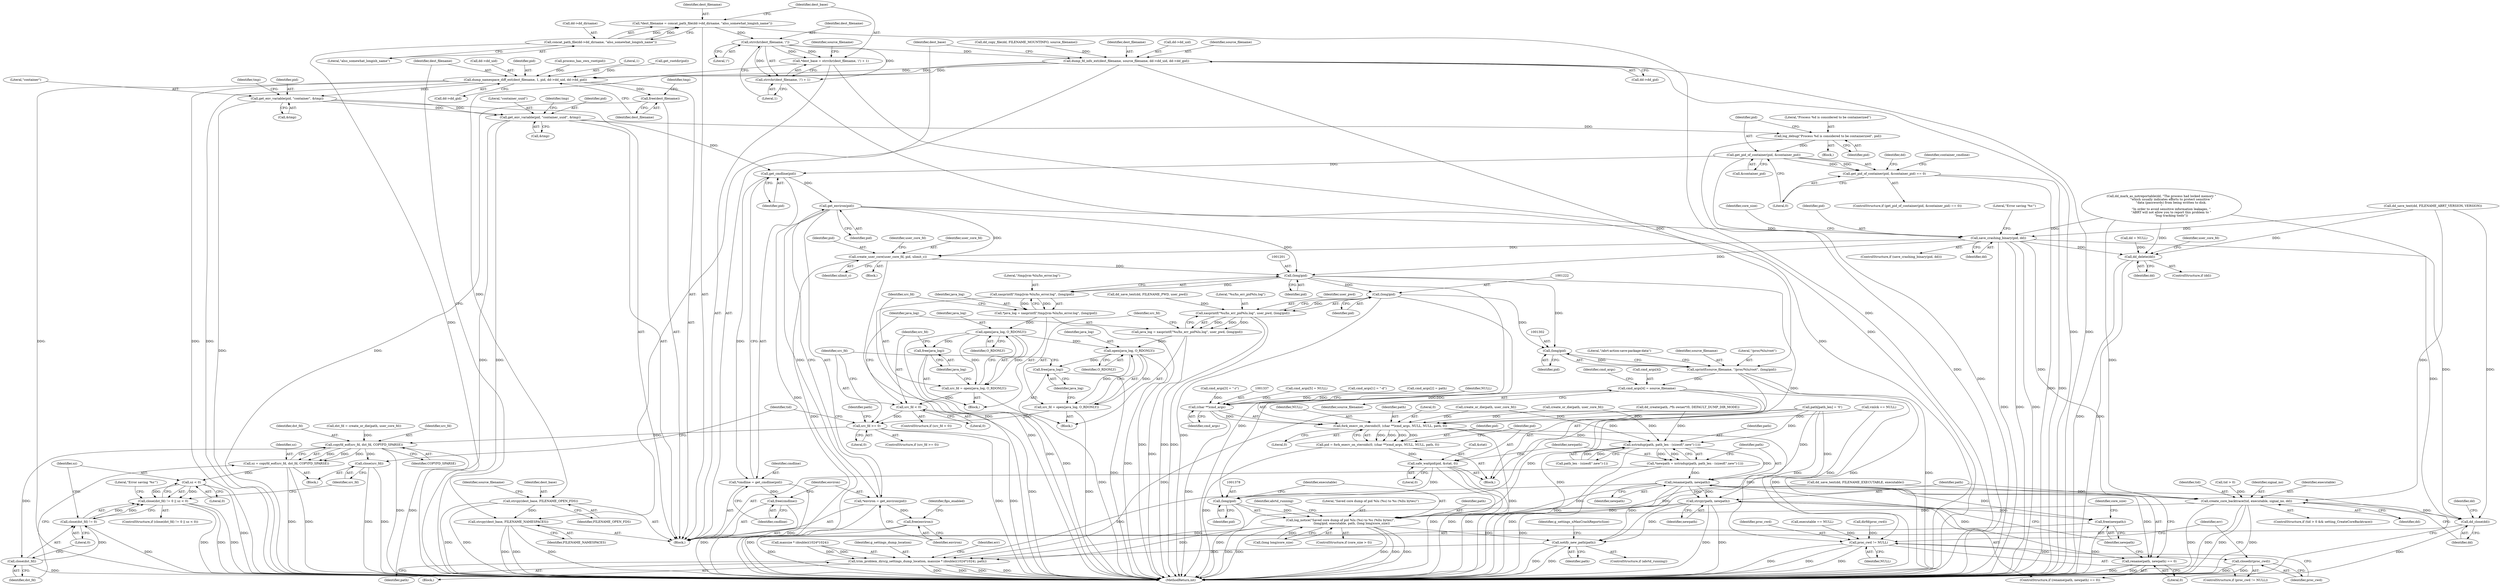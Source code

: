 digraph "0_abrt_3c1b60cfa62d39e5fff5a53a5bc53dae189e740e@pointer" {
"1000826" [label="(Call,*dest_filename = concat_path_file(dd->dd_dirname, \"also_somewhat_longish_name\"))"];
"1000828" [label="(Call,concat_path_file(dd->dd_dirname, \"also_somewhat_longish_name\"))"];
"1000837" [label="(Call,strrchr(dest_filename, '/'))"];
"1000834" [label="(Call,*dest_base = strrchr(dest_filename, '/') + 1)"];
"1000877" [label="(Call,strcpy(dest_base, FILENAME_OPEN_FDS))"];
"1000894" [label="(Call,strcpy(dest_base, FILENAME_NAMESPACES))"];
"1000836" [label="(Call,strrchr(dest_filename, '/') + 1)"];
"1000885" [label="(Call,dump_fd_info_ext(dest_filename, source_filename, dd->dd_uid, dd->dd_gid))"];
"1000897" [label="(Call,dump_namespace_diff_ext(dest_filename, 1, pid, dd->dd_uid, dd->dd_gid))"];
"1000907" [label="(Call,free(dest_filename))"];
"1000913" [label="(Call,get_env_variable(pid, \"container\", &tmp))"];
"1000932" [label="(Call,get_env_variable(pid, \"container_uuid\", &tmp))"];
"1000963" [label="(Call,log_debug(\"Process %d is considered to be containerized\", pid))"];
"1000969" [label="(Call,get_pid_of_container(pid, &container_pid))"];
"1000968" [label="(Call,get_pid_of_container(pid, &container_pid) == 0)"];
"1001056" [label="(Call,get_cmdline(pid))"];
"1001054" [label="(Call,*cmdline = get_cmdline(pid))"];
"1001058" [label="(Call,free(cmdline))"];
"1001063" [label="(Call,get_environ(pid))"];
"1001061" [label="(Call,*environ = get_environ(pid))"];
"1001065" [label="(Call,free(environ))"];
"1001132" [label="(Call,save_crashing_binary(pid, dd))"];
"1001186" [label="(Call,create_user_core(user_core_fd, pid, ulimit_c))"];
"1001200" [label="(Call,(long)pid)"];
"1001198" [label="(Call,xasprintf(\"/tmp/jvm-%lu/hs_error.log\", (long)pid))"];
"1001196" [label="(Call,*java_log = xasprintf(\"/tmp/jvm-%lu/hs_error.log\", (long)pid))"];
"1001206" [label="(Call,open(java_log, O_RDONLY))"];
"1001204" [label="(Call,src_fd = open(java_log, O_RDONLY))"];
"1001212" [label="(Call,src_fd < 0)"];
"1001232" [label="(Call,src_fd >= 0)"];
"1001250" [label="(Call,copyfd_eof(src_fd, dst_fd, COPYFD_SPARSE))"];
"1001248" [label="(Call,sz = copyfd_eof(src_fd, dst_fd, COPYFD_SPARSE))"];
"1001260" [label="(Call,sz < 0)"];
"1001255" [label="(Call,close(dst_fd) != 0 || sz < 0)"];
"1001257" [label="(Call,close(dst_fd))"];
"1001256" [label="(Call,close(dst_fd) != 0)"];
"1001268" [label="(Call,close(src_fd))"];
"1001209" [label="(Call,free(java_log))"];
"1001226" [label="(Call,open(java_log, O_RDONLY))"];
"1001224" [label="(Call,src_fd = open(java_log, O_RDONLY))"];
"1001229" [label="(Call,free(java_log))"];
"1001221" [label="(Call,(long)pid)"];
"1001218" [label="(Call,xasprintf(\"%s/hs_err_pid%lu.log\", user_pwd, (long)pid))"];
"1001216" [label="(Call,java_log = xasprintf(\"%s/hs_err_pid%lu.log\", user_pwd, (long)pid))"];
"1001301" [label="(Call,(long)pid)"];
"1001298" [label="(Call,sprintf(source_filename, \"/proc/%lu/root\", (long)pid))"];
"1001321" [label="(Call,cmd_args[4] = source_filename)"];
"1001336" [label="(Call,(char **)cmd_args)"];
"1001334" [label="(Call,fork_execv_on_steroids(0, (char **)cmd_args, NULL, NULL, path, 0))"];
"1001332" [label="(Call,pid = fork_execv_on_steroids(0, (char **)cmd_args, NULL, NULL, path, 0))"];
"1001344" [label="(Call,safe_waitpid(pid, &stat, 0))"];
"1001377" [label="(Call,(long)pid)"];
"1001375" [label="(Call,log_notice(\"Saved core dump of pid %lu (%s) to %s (%llu bytes)\",\n                       (long)pid, executable, path, (long long)core_size))"];
"1001387" [label="(Call,notify_new_path(path))"];
"1001405" [label="(Call,trim_problem_dirs(g_settings_dump_location, maxsize * (double)(1024*1024), path))"];
"1001352" [label="(Call,xstrndup(path, path_len - (sizeof(\".new\")-1)))"];
"1001350" [label="(Call,*newpath = xstrndup(path, path_len - (sizeof(\".new\")-1)))"];
"1001362" [label="(Call,rename(path, newpath))"];
"1001361" [label="(Call,rename(path, newpath) == 0)"];
"1001366" [label="(Call,strcpy(path, newpath))"];
"1001369" [label="(Call,free(newpath))"];
"1001440" [label="(Call,proc_cwd != NULL)"];
"1001443" [label="(Call,closedir(proc_cwd))"];
"1001276" [label="(Call,create_core_backtrace(tid, executable, signal_no, dd))"];
"1001281" [label="(Call,dd_close(dd))"];
"1001428" [label="(Call,dd_delete(dd))"];
"1000840" [label="(Literal,1)"];
"1001326" [label="(Call,cmd_args[5] = NULL)"];
"1000911" [label="(Identifier,tmp)"];
"1001218" [label="(Call,xasprintf(\"%s/hs_err_pid%lu.log\", user_pwd, (long)pid))"];
"1000901" [label="(Call,dd->dd_uid)"];
"1001277" [label="(Identifier,tid)"];
"1001191" [label="(Identifier,user_core_fd)"];
"1001385" [label="(ControlStructure,if (abrtd_running))"];
"1001253" [label="(Identifier,COPYFD_SPARSE)"];
"1000916" [label="(Call,&tmp)"];
"1001069" [label="(Identifier,fips_enabled)"];
"1001221" [label="(Call,(long)pid)"];
"1001226" [label="(Call,open(java_log, O_RDONLY))"];
"1001228" [label="(Identifier,O_RDONLY)"];
"1000783" [label="(Block,)"];
"1001444" [label="(Identifier,proc_cwd)"];
"1001225" [label="(Identifier,src_fd)"];
"1001224" [label="(Call,src_fd = open(java_log, O_RDONLY))"];
"1000873" [label="(Call,dd_copy_file(dd, FILENAME_MOUNTINFO, source_filename))"];
"1001350" [label="(Call,*newpath = xstrndup(path, path_len - (sizeof(\".new\")-1)))"];
"1001062" [label="(Identifier,environ)"];
"1001209" [label="(Call,free(java_log))"];
"1001065" [label="(Call,free(environ))"];
"1000908" [label="(Identifier,dest_filename)"];
"1001306" [label="(Call,cmd_args[1] = \"-d\")"];
"1000994" [label="(Call,dd_save_text(dd, FILENAME_EXECUTABLE, executable))"];
"1001185" [label="(Block,)"];
"1001360" [label="(ControlStructure,if (rename(path, newpath) == 0))"];
"1001131" [label="(ControlStructure,if (save_crashing_binary(pid, dd)))"];
"1001381" [label="(Identifier,path)"];
"1000900" [label="(Identifier,pid)"];
"1000987" [label="(Identifier,dd)"];
"1001405" [label="(Call,trim_problem_dirs(g_settings_dump_location, maxsize * (double)(1024*1024), path))"];
"1001373" [label="(Identifier,core_size)"];
"1001194" [label="(Block,)"];
"1000777" [label="(Call,dd_create(path, /*fs owner*/0, DEFAULT_DUMP_DIR_MODE))"];
"1001299" [label="(Identifier,source_filename)"];
"1001066" [label="(Identifier,environ)"];
"1000973" [label="(Literal,0)"];
"1001443" [label="(Call,closedir(proc_cwd))"];
"1001297" [label="(Block,)"];
"1000971" [label="(Call,&container_pid)"];
"1000886" [label="(Identifier,dest_filename)"];
"1001064" [label="(Identifier,pid)"];
"1001250" [label="(Call,copyfd_eof(src_fd, dst_fd, COPYFD_SPARSE))"];
"1001446" [label="(Identifier,err)"];
"1001012" [label="(Call,dd_save_text(dd, FILENAME_PWD, user_pwd))"];
"1000828" [label="(Call,concat_path_file(dd->dd_dirname, \"also_somewhat_longish_name\"))"];
"1001362" [label="(Call,rename(path, newpath))"];
"1001379" [label="(Identifier,pid)"];
"1001259" [label="(Literal,0)"];
"1001442" [label="(Identifier,NULL)"];
"1001235" [label="(Block,)"];
"1001387" [label="(Call,notify_new_path(path))"];
"1001087" [label="(Call,dd_save_text(dd, FILENAME_ABRT_VERSION, VERSION))"];
"1000802" [label="(Call,process_has_own_root(pid))"];
"1001342" [label="(Literal,0)"];
"1001328" [label="(Identifier,cmd_args)"];
"1001364" [label="(Identifier,newpath)"];
"1000939" [label="(Identifier,tmp)"];
"1001215" [label="(Block,)"];
"1001202" [label="(Identifier,pid)"];
"1001258" [label="(Identifier,dst_fd)"];
"1000968" [label="(Call,get_pid_of_container(pid, &container_pid) == 0)"];
"1000891" [label="(Call,dd->dd_gid)"];
"1001281" [label="(Call,dd_close(dd))"];
"1001311" [label="(Call,cmd_args[2] = path)"];
"1001232" [label="(Call,src_fd >= 0)"];
"1001340" [label="(Identifier,NULL)"];
"1001354" [label="(Call,path_len - (sizeof(\".new\")-1))"];
"1001270" [label="(ControlStructure,if (tid > 0 && setting_CreateCoreBacktrace))"];
"1001231" [label="(ControlStructure,if (src_fd >= 0))"];
"1000836" [label="(Call,strrchr(dest_filename, '/') + 1)"];
"1001321" [label="(Call,cmd_args[4] = source_filename)"];
"1001284" [label="(Identifier,dd)"];
"1001233" [label="(Identifier,src_fd)"];
"1001286" [label="(Call,path[path_len] = '\0')"];
"1001416" [label="(Identifier,err)"];
"1000933" [label="(Identifier,pid)"];
"1001125" [label="(Call,dd_mark_as_notreportable(dd, \"The process had locked memory \"\n                    \"which usually indicates efforts to protect sensitive \"\n                    \"data (passwords) from being written to disk.\n\"\n                    \"In order to avoid sensitive information leakages, \"\n                    \"ABRT will not allow you to report this problem to \"\n                    \"bug tracking tools\"))"];
"1001187" [label="(Identifier,user_core_fd)"];
"1001242" [label="(Call,dst_fd = create_or_die(path, user_core_fd))"];
"1001249" [label="(Identifier,sz)"];
"1001260" [label="(Call,sz < 0)"];
"1001227" [label="(Identifier,java_log)"];
"1001380" [label="(Identifier,executable)"];
"1001142" [label="(Identifier,core_size)"];
"1001344" [label="(Call,safe_waitpid(pid, &stat, 0))"];
"1001382" [label="(Call,(long long)core_size)"];
"1001133" [label="(Identifier,pid)"];
"1001363" [label="(Identifier,path)"];
"1000838" [label="(Identifier,dest_filename)"];
"1001273" [label="(Identifier,tid)"];
"1000895" [label="(Identifier,dest_base)"];
"1001198" [label="(Call,xasprintf(\"/tmp/jvm-%lu/hs_error.log\", (long)pid))"];
"1001208" [label="(Identifier,O_RDONLY)"];
"1001301" [label="(Call,(long)pid)"];
"1001300" [label="(Literal,\"/proc/%lu/root\")"];
"1001388" [label="(Identifier,path)"];
"1001370" [label="(Identifier,newpath)"];
"1001432" [label="(Identifier,user_core_fd)"];
"1001207" [label="(Identifier,java_log)"];
"1000888" [label="(Call,dd->dd_uid)"];
"1001276" [label="(Call,create_core_backtrace(tid, executable, signal_no, dd))"];
"1001351" [label="(Identifier,newpath)"];
"1001332" [label="(Call,pid = fork_execv_on_steroids(0, (char **)cmd_args, NULL, NULL, path, 0))"];
"1001280" [label="(Identifier,dd)"];
"1001238" [label="(Identifier,path)"];
"1001211" [label="(ControlStructure,if (src_fd < 0))"];
"1000835" [label="(Identifier,dest_base)"];
"1000915" [label="(Literal,\"container\")"];
"1000839" [label="(Literal,'/')"];
"1001132" [label="(Call,save_crashing_binary(pid, dd))"];
"1001269" [label="(Identifier,src_fd)"];
"1001325" [label="(Identifier,source_filename)"];
"1001210" [label="(Identifier,java_log)"];
"1000882" [label="(Identifier,source_filename)"];
"1001219" [label="(Literal,\"%s/hs_err_pid%lu.log\")"];
"1001205" [label="(Identifier,src_fd)"];
"1000934" [label="(Literal,\"container_uuid\")"];
"1001251" [label="(Identifier,src_fd)"];
"1001252" [label="(Identifier,dst_fd)"];
"1001367" [label="(Identifier,path)"];
"1001055" [label="(Identifier,cmdline)"];
"1000920" [label="(Identifier,tmp)"];
"1001217" [label="(Identifier,java_log)"];
"1001322" [label="(Call,cmd_args[4])"];
"1001244" [label="(Call,create_or_die(path, user_core_fd))"];
"1001216" [label="(Call,java_log = xasprintf(\"%s/hs_err_pid%lu.log\", user_pwd, (long)pid))"];
"1001272" [label="(Call,tid > 0)"];
"1001197" [label="(Identifier,java_log)"];
"1001365" [label="(Literal,0)"];
"1001058" [label="(Call,free(cmdline))"];
"1001213" [label="(Identifier,src_fd)"];
"1001426" [label="(ControlStructure,if (dd))"];
"1001352" [label="(Call,xstrndup(path, path_len - (sizeof(\".new\")-1)))"];
"1001279" [label="(Identifier,signal_no)"];
"1001303" [label="(Identifier,pid)"];
"1000829" [label="(Call,dd->dd_dirname)"];
"1001428" [label="(Call,dd_delete(dd))"];
"1001305" [label="(Literal,\"/abrt-action-save-package-data\")"];
"1001341" [label="(Identifier,path)"];
"1001361" [label="(Call,rename(path, newpath) == 0)"];
"1001063" [label="(Call,get_environ(pid))"];
"1001377" [label="(Call,(long)pid)"];
"1001188" [label="(Identifier,pid)"];
"1000914" [label="(Identifier,pid)"];
"1000897" [label="(Call,dump_namespace_diff_ext(dest_filename, 1, pid, dd->dd_uid, dd->dd_gid))"];
"1001257" [label="(Call,close(dst_fd))"];
"1001261" [label="(Identifier,sz)"];
"1001447" [label="(MethodReturn,int)"];
"1000977" [label="(Identifier,container_cmdline)"];
"1001282" [label="(Identifier,dd)"];
"1001234" [label="(Literal,0)"];
"1000899" [label="(Literal,1)"];
"1001254" [label="(ControlStructure,if (close(dst_fd) != 0 || sz < 0))"];
"1001336" [label="(Call,(char **)cmd_args)"];
"1001439" [label="(ControlStructure,if (proc_cwd != NULL))"];
"1000832" [label="(Literal,\"also_somewhat_longish_name\")"];
"1000964" [label="(Literal,\"Process %d is considered to be containerized\")"];
"1001348" [label="(Literal,0)"];
"1000904" [label="(Call,dd->dd_gid)"];
"1001214" [label="(Literal,0)"];
"1001230" [label="(Identifier,java_log)"];
"1001200" [label="(Call,(long)pid)"];
"1001150" [label="(Call,create_or_die(path, user_core_fd))"];
"1001386" [label="(Identifier,abrtd_running)"];
"1001204" [label="(Call,src_fd = open(java_log, O_RDONLY))"];
"1001265" [label="(Literal,\"Error saving '%s'\")"];
"1001057" [label="(Identifier,pid)"];
"1001255" [label="(Call,close(dst_fd) != 0 || sz < 0)"];
"1001268" [label="(Call,close(src_fd))"];
"1000834" [label="(Call,*dest_base = strrchr(dest_filename, '/') + 1)"];
"1000885" [label="(Call,dump_fd_info_ext(dest_filename, source_filename, dd->dd_uid, dd->dd_gid))"];
"1000896" [label="(Identifier,FILENAME_NAMESPACES)"];
"1001391" [label="(Identifier,g_settings_nMaxCrashReportsSize)"];
"1001262" [label="(Literal,0)"];
"1001199" [label="(Literal,\"/tmp/jvm-%lu/hs_error.log\")"];
"1001429" [label="(Identifier,dd)"];
"1001407" [label="(Call,maxsize * (double)(1024*1024))"];
"1001316" [label="(Call,cmd_args[3] = \"-r\")"];
"1000887" [label="(Identifier,source_filename)"];
"1000969" [label="(Call,get_pid_of_container(pid, &container_pid))"];
"1001061" [label="(Call,*environ = get_environ(pid))"];
"1001333" [label="(Identifier,pid)"];
"1000898" [label="(Identifier,dest_filename)"];
"1000963" [label="(Call,log_debug(\"Process %d is considered to be containerized\", pid))"];
"1000967" [label="(ControlStructure,if (get_pid_of_container(pid, &container_pid) == 0))"];
"1001440" [label="(Call,proc_cwd != NULL)"];
"1001196" [label="(Call,*java_log = xasprintf(\"/tmp/jvm-%lu/hs_error.log\", (long)pid))"];
"1000965" [label="(Identifier,pid)"];
"1001375" [label="(Call,log_notice(\"Saved core dump of pid %lu (%s) to %s (%llu bytes)\",\n                       (long)pid, executable, path, (long long)core_size))"];
"1001414" [label="(Identifier,path)"];
"1001353" [label="(Identifier,path)"];
"1001406" [label="(Identifier,g_settings_dump_location)"];
"1001335" [label="(Literal,0)"];
"1001186" [label="(Call,create_user_core(user_core_fd, pid, ulimit_c))"];
"1000913" [label="(Call,get_env_variable(pid, \"container\", &tmp))"];
"1001206" [label="(Call,open(java_log, O_RDONLY))"];
"1001339" [label="(Identifier,NULL)"];
"1001102" [label="(Call,vmlck == NULL)"];
"1001345" [label="(Identifier,pid)"];
"1000932" [label="(Call,get_env_variable(pid, \"container_uuid\", &tmp))"];
"1001248" [label="(Call,sz = copyfd_eof(src_fd, dst_fd, COPYFD_SPARSE))"];
"1001371" [label="(ControlStructure,if (core_size > 0))"];
"1001134" [label="(Identifier,dd)"];
"1001137" [label="(Literal,\"Error saving '%s'\")"];
"1001056" [label="(Call,get_cmdline(pid))"];
"1001376" [label="(Literal,\"Saved core dump of pid %lu (%s) to %s (%llu bytes)\")"];
"1000837" [label="(Call,strrchr(dest_filename, '/'))"];
"1001334" [label="(Call,fork_execv_on_steroids(0, (char **)cmd_args, NULL, NULL, path, 0))"];
"1001366" [label="(Call,strcpy(path, newpath))"];
"1001346" [label="(Call,&stat)"];
"1001298" [label="(Call,sprintf(source_filename, \"/proc/%lu/root\", (long)pid))"];
"1001054" [label="(Call,*cmdline = get_cmdline(pid))"];
"1000579" [label="(Call,executable == NULL)"];
"1001220" [label="(Identifier,user_pwd)"];
"1001278" [label="(Identifier,executable)"];
"1000894" [label="(Call,strcpy(dest_base, FILENAME_NAMESPACES))"];
"1000935" [label="(Call,&tmp)"];
"1000879" [label="(Identifier,FILENAME_OPEN_FDS)"];
"1000962" [label="(Block,)"];
"1000970" [label="(Identifier,pid)"];
"1001059" [label="(Identifier,cmdline)"];
"1001435" [label="(Call,dirfd(proc_cwd))"];
"1000878" [label="(Identifier,dest_base)"];
"1000877" [label="(Call,strcpy(dest_base, FILENAME_OPEN_FDS))"];
"1000804" [label="(Call,get_rootdir(pid))"];
"1001189" [label="(Identifier,ulimit_c)"];
"1001256" [label="(Call,close(dst_fd) != 0)"];
"1001229" [label="(Call,free(java_log))"];
"1001283" [label="(Call,dd = NULL)"];
"1001393" [label="(Block,)"];
"1000827" [label="(Identifier,dest_filename)"];
"1001338" [label="(Identifier,cmd_args)"];
"1001212" [label="(Call,src_fd < 0)"];
"1001369" [label="(Call,free(newpath))"];
"1000843" [label="(Identifier,source_filename)"];
"1001223" [label="(Identifier,pid)"];
"1001441" [label="(Identifier,proc_cwd)"];
"1001368" [label="(Identifier,newpath)"];
"1000826" [label="(Call,*dest_filename = concat_path_file(dd->dd_dirname, \"also_somewhat_longish_name\"))"];
"1000907" [label="(Call,free(dest_filename))"];
"1000826" -> "1000783"  [label="AST: "];
"1000826" -> "1000828"  [label="CFG: "];
"1000827" -> "1000826"  [label="AST: "];
"1000828" -> "1000826"  [label="AST: "];
"1000835" -> "1000826"  [label="CFG: "];
"1000826" -> "1001447"  [label="DDG: "];
"1000828" -> "1000826"  [label="DDG: "];
"1000828" -> "1000826"  [label="DDG: "];
"1000826" -> "1000837"  [label="DDG: "];
"1000828" -> "1000832"  [label="CFG: "];
"1000829" -> "1000828"  [label="AST: "];
"1000832" -> "1000828"  [label="AST: "];
"1000828" -> "1001447"  [label="DDG: "];
"1000837" -> "1000836"  [label="AST: "];
"1000837" -> "1000839"  [label="CFG: "];
"1000838" -> "1000837"  [label="AST: "];
"1000839" -> "1000837"  [label="AST: "];
"1000840" -> "1000837"  [label="CFG: "];
"1000837" -> "1000834"  [label="DDG: "];
"1000837" -> "1000834"  [label="DDG: "];
"1000837" -> "1000836"  [label="DDG: "];
"1000837" -> "1000836"  [label="DDG: "];
"1000837" -> "1000885"  [label="DDG: "];
"1000834" -> "1000783"  [label="AST: "];
"1000834" -> "1000836"  [label="CFG: "];
"1000835" -> "1000834"  [label="AST: "];
"1000836" -> "1000834"  [label="AST: "];
"1000843" -> "1000834"  [label="CFG: "];
"1000834" -> "1001447"  [label="DDG: "];
"1000834" -> "1000877"  [label="DDG: "];
"1000877" -> "1000783"  [label="AST: "];
"1000877" -> "1000879"  [label="CFG: "];
"1000878" -> "1000877"  [label="AST: "];
"1000879" -> "1000877"  [label="AST: "];
"1000882" -> "1000877"  [label="CFG: "];
"1000877" -> "1001447"  [label="DDG: "];
"1000877" -> "1001447"  [label="DDG: "];
"1000877" -> "1000894"  [label="DDG: "];
"1000894" -> "1000783"  [label="AST: "];
"1000894" -> "1000896"  [label="CFG: "];
"1000895" -> "1000894"  [label="AST: "];
"1000896" -> "1000894"  [label="AST: "];
"1000898" -> "1000894"  [label="CFG: "];
"1000894" -> "1001447"  [label="DDG: "];
"1000894" -> "1001447"  [label="DDG: "];
"1000894" -> "1001447"  [label="DDG: "];
"1000836" -> "1000840"  [label="CFG: "];
"1000840" -> "1000836"  [label="AST: "];
"1000836" -> "1001447"  [label="DDG: "];
"1000885" -> "1000783"  [label="AST: "];
"1000885" -> "1000891"  [label="CFG: "];
"1000886" -> "1000885"  [label="AST: "];
"1000887" -> "1000885"  [label="AST: "];
"1000888" -> "1000885"  [label="AST: "];
"1000891" -> "1000885"  [label="AST: "];
"1000895" -> "1000885"  [label="CFG: "];
"1000885" -> "1001447"  [label="DDG: "];
"1000885" -> "1001447"  [label="DDG: "];
"1000873" -> "1000885"  [label="DDG: "];
"1000885" -> "1000897"  [label="DDG: "];
"1000885" -> "1000897"  [label="DDG: "];
"1000885" -> "1000897"  [label="DDG: "];
"1000885" -> "1001298"  [label="DDG: "];
"1000897" -> "1000783"  [label="AST: "];
"1000897" -> "1000904"  [label="CFG: "];
"1000898" -> "1000897"  [label="AST: "];
"1000899" -> "1000897"  [label="AST: "];
"1000900" -> "1000897"  [label="AST: "];
"1000901" -> "1000897"  [label="AST: "];
"1000904" -> "1000897"  [label="AST: "];
"1000908" -> "1000897"  [label="CFG: "];
"1000897" -> "1001447"  [label="DDG: "];
"1000897" -> "1001447"  [label="DDG: "];
"1000897" -> "1001447"  [label="DDG: "];
"1000804" -> "1000897"  [label="DDG: "];
"1000802" -> "1000897"  [label="DDG: "];
"1000897" -> "1000907"  [label="DDG: "];
"1000897" -> "1000913"  [label="DDG: "];
"1000907" -> "1000783"  [label="AST: "];
"1000907" -> "1000908"  [label="CFG: "];
"1000908" -> "1000907"  [label="AST: "];
"1000911" -> "1000907"  [label="CFG: "];
"1000907" -> "1001447"  [label="DDG: "];
"1000913" -> "1000783"  [label="AST: "];
"1000913" -> "1000916"  [label="CFG: "];
"1000914" -> "1000913"  [label="AST: "];
"1000915" -> "1000913"  [label="AST: "];
"1000916" -> "1000913"  [label="AST: "];
"1000920" -> "1000913"  [label="CFG: "];
"1000913" -> "1001447"  [label="DDG: "];
"1000913" -> "1000932"  [label="DDG: "];
"1000913" -> "1000932"  [label="DDG: "];
"1000932" -> "1000783"  [label="AST: "];
"1000932" -> "1000935"  [label="CFG: "];
"1000933" -> "1000932"  [label="AST: "];
"1000934" -> "1000932"  [label="AST: "];
"1000935" -> "1000932"  [label="AST: "];
"1000939" -> "1000932"  [label="CFG: "];
"1000932" -> "1001447"  [label="DDG: "];
"1000932" -> "1001447"  [label="DDG: "];
"1000932" -> "1000963"  [label="DDG: "];
"1000932" -> "1001056"  [label="DDG: "];
"1000963" -> "1000962"  [label="AST: "];
"1000963" -> "1000965"  [label="CFG: "];
"1000964" -> "1000963"  [label="AST: "];
"1000965" -> "1000963"  [label="AST: "];
"1000970" -> "1000963"  [label="CFG: "];
"1000963" -> "1001447"  [label="DDG: "];
"1000963" -> "1000969"  [label="DDG: "];
"1000969" -> "1000968"  [label="AST: "];
"1000969" -> "1000971"  [label="CFG: "];
"1000970" -> "1000969"  [label="AST: "];
"1000971" -> "1000969"  [label="AST: "];
"1000973" -> "1000969"  [label="CFG: "];
"1000969" -> "1001447"  [label="DDG: "];
"1000969" -> "1000968"  [label="DDG: "];
"1000969" -> "1000968"  [label="DDG: "];
"1000969" -> "1001056"  [label="DDG: "];
"1000968" -> "1000967"  [label="AST: "];
"1000968" -> "1000973"  [label="CFG: "];
"1000973" -> "1000968"  [label="AST: "];
"1000977" -> "1000968"  [label="CFG: "];
"1000987" -> "1000968"  [label="CFG: "];
"1000968" -> "1001447"  [label="DDG: "];
"1000968" -> "1001447"  [label="DDG: "];
"1001056" -> "1001054"  [label="AST: "];
"1001056" -> "1001057"  [label="CFG: "];
"1001057" -> "1001056"  [label="AST: "];
"1001054" -> "1001056"  [label="CFG: "];
"1001056" -> "1001054"  [label="DDG: "];
"1001056" -> "1001063"  [label="DDG: "];
"1001054" -> "1000783"  [label="AST: "];
"1001055" -> "1001054"  [label="AST: "];
"1001059" -> "1001054"  [label="CFG: "];
"1001054" -> "1001447"  [label="DDG: "];
"1001054" -> "1001058"  [label="DDG: "];
"1001058" -> "1000783"  [label="AST: "];
"1001058" -> "1001059"  [label="CFG: "];
"1001059" -> "1001058"  [label="AST: "];
"1001062" -> "1001058"  [label="CFG: "];
"1001058" -> "1001447"  [label="DDG: "];
"1001063" -> "1001061"  [label="AST: "];
"1001063" -> "1001064"  [label="CFG: "];
"1001064" -> "1001063"  [label="AST: "];
"1001061" -> "1001063"  [label="CFG: "];
"1001063" -> "1001447"  [label="DDG: "];
"1001063" -> "1001061"  [label="DDG: "];
"1001063" -> "1001132"  [label="DDG: "];
"1001063" -> "1001186"  [label="DDG: "];
"1001063" -> "1001200"  [label="DDG: "];
"1001061" -> "1000783"  [label="AST: "];
"1001062" -> "1001061"  [label="AST: "];
"1001066" -> "1001061"  [label="CFG: "];
"1001061" -> "1001447"  [label="DDG: "];
"1001061" -> "1001065"  [label="DDG: "];
"1001065" -> "1000783"  [label="AST: "];
"1001065" -> "1001066"  [label="CFG: "];
"1001066" -> "1001065"  [label="AST: "];
"1001069" -> "1001065"  [label="CFG: "];
"1001065" -> "1001447"  [label="DDG: "];
"1001132" -> "1001131"  [label="AST: "];
"1001132" -> "1001134"  [label="CFG: "];
"1001133" -> "1001132"  [label="AST: "];
"1001134" -> "1001132"  [label="AST: "];
"1001137" -> "1001132"  [label="CFG: "];
"1001142" -> "1001132"  [label="CFG: "];
"1001132" -> "1001447"  [label="DDG: "];
"1001132" -> "1001447"  [label="DDG: "];
"1001132" -> "1001447"  [label="DDG: "];
"1001087" -> "1001132"  [label="DDG: "];
"1001125" -> "1001132"  [label="DDG: "];
"1001132" -> "1001186"  [label="DDG: "];
"1001132" -> "1001200"  [label="DDG: "];
"1001132" -> "1001276"  [label="DDG: "];
"1001132" -> "1001281"  [label="DDG: "];
"1001132" -> "1001428"  [label="DDG: "];
"1001186" -> "1001185"  [label="AST: "];
"1001186" -> "1001189"  [label="CFG: "];
"1001187" -> "1001186"  [label="AST: "];
"1001188" -> "1001186"  [label="AST: "];
"1001189" -> "1001186"  [label="AST: "];
"1001191" -> "1001186"  [label="CFG: "];
"1001186" -> "1001447"  [label="DDG: "];
"1001186" -> "1001447"  [label="DDG: "];
"1001186" -> "1001200"  [label="DDG: "];
"1001200" -> "1001198"  [label="AST: "];
"1001200" -> "1001202"  [label="CFG: "];
"1001201" -> "1001200"  [label="AST: "];
"1001202" -> "1001200"  [label="AST: "];
"1001198" -> "1001200"  [label="CFG: "];
"1001200" -> "1001447"  [label="DDG: "];
"1001200" -> "1001198"  [label="DDG: "];
"1001200" -> "1001221"  [label="DDG: "];
"1001200" -> "1001301"  [label="DDG: "];
"1001200" -> "1001377"  [label="DDG: "];
"1001198" -> "1001196"  [label="AST: "];
"1001199" -> "1001198"  [label="AST: "];
"1001196" -> "1001198"  [label="CFG: "];
"1001198" -> "1001447"  [label="DDG: "];
"1001198" -> "1001196"  [label="DDG: "];
"1001198" -> "1001196"  [label="DDG: "];
"1001196" -> "1001194"  [label="AST: "];
"1001197" -> "1001196"  [label="AST: "];
"1001205" -> "1001196"  [label="CFG: "];
"1001196" -> "1001447"  [label="DDG: "];
"1001196" -> "1001206"  [label="DDG: "];
"1001206" -> "1001204"  [label="AST: "];
"1001206" -> "1001208"  [label="CFG: "];
"1001207" -> "1001206"  [label="AST: "];
"1001208" -> "1001206"  [label="AST: "];
"1001204" -> "1001206"  [label="CFG: "];
"1001206" -> "1001447"  [label="DDG: "];
"1001206" -> "1001204"  [label="DDG: "];
"1001206" -> "1001204"  [label="DDG: "];
"1001206" -> "1001209"  [label="DDG: "];
"1001206" -> "1001226"  [label="DDG: "];
"1001204" -> "1001194"  [label="AST: "];
"1001205" -> "1001204"  [label="AST: "];
"1001210" -> "1001204"  [label="CFG: "];
"1001204" -> "1001447"  [label="DDG: "];
"1001204" -> "1001212"  [label="DDG: "];
"1001212" -> "1001211"  [label="AST: "];
"1001212" -> "1001214"  [label="CFG: "];
"1001213" -> "1001212"  [label="AST: "];
"1001214" -> "1001212"  [label="AST: "];
"1001217" -> "1001212"  [label="CFG: "];
"1001233" -> "1001212"  [label="CFG: "];
"1001212" -> "1001447"  [label="DDG: "];
"1001212" -> "1001232"  [label="DDG: "];
"1001232" -> "1001231"  [label="AST: "];
"1001232" -> "1001234"  [label="CFG: "];
"1001233" -> "1001232"  [label="AST: "];
"1001234" -> "1001232"  [label="AST: "];
"1001238" -> "1001232"  [label="CFG: "];
"1001273" -> "1001232"  [label="CFG: "];
"1001232" -> "1001447"  [label="DDG: "];
"1001232" -> "1001447"  [label="DDG: "];
"1001224" -> "1001232"  [label="DDG: "];
"1001232" -> "1001250"  [label="DDG: "];
"1001250" -> "1001248"  [label="AST: "];
"1001250" -> "1001253"  [label="CFG: "];
"1001251" -> "1001250"  [label="AST: "];
"1001252" -> "1001250"  [label="AST: "];
"1001253" -> "1001250"  [label="AST: "];
"1001248" -> "1001250"  [label="CFG: "];
"1001250" -> "1001447"  [label="DDG: "];
"1001250" -> "1001447"  [label="DDG: "];
"1001250" -> "1001248"  [label="DDG: "];
"1001250" -> "1001248"  [label="DDG: "];
"1001250" -> "1001248"  [label="DDG: "];
"1001242" -> "1001250"  [label="DDG: "];
"1001250" -> "1001257"  [label="DDG: "];
"1001250" -> "1001268"  [label="DDG: "];
"1001248" -> "1001235"  [label="AST: "];
"1001249" -> "1001248"  [label="AST: "];
"1001258" -> "1001248"  [label="CFG: "];
"1001248" -> "1001447"  [label="DDG: "];
"1001248" -> "1001447"  [label="DDG: "];
"1001248" -> "1001260"  [label="DDG: "];
"1001260" -> "1001255"  [label="AST: "];
"1001260" -> "1001262"  [label="CFG: "];
"1001261" -> "1001260"  [label="AST: "];
"1001262" -> "1001260"  [label="AST: "];
"1001255" -> "1001260"  [label="CFG: "];
"1001260" -> "1001447"  [label="DDG: "];
"1001260" -> "1001255"  [label="DDG: "];
"1001260" -> "1001255"  [label="DDG: "];
"1001255" -> "1001254"  [label="AST: "];
"1001255" -> "1001256"  [label="CFG: "];
"1001256" -> "1001255"  [label="AST: "];
"1001265" -> "1001255"  [label="CFG: "];
"1001269" -> "1001255"  [label="CFG: "];
"1001255" -> "1001447"  [label="DDG: "];
"1001255" -> "1001447"  [label="DDG: "];
"1001255" -> "1001447"  [label="DDG: "];
"1001256" -> "1001255"  [label="DDG: "];
"1001256" -> "1001255"  [label="DDG: "];
"1001257" -> "1001256"  [label="AST: "];
"1001257" -> "1001258"  [label="CFG: "];
"1001258" -> "1001257"  [label="AST: "];
"1001259" -> "1001257"  [label="CFG: "];
"1001257" -> "1001447"  [label="DDG: "];
"1001257" -> "1001256"  [label="DDG: "];
"1001256" -> "1001259"  [label="CFG: "];
"1001259" -> "1001256"  [label="AST: "];
"1001261" -> "1001256"  [label="CFG: "];
"1001256" -> "1001447"  [label="DDG: "];
"1001268" -> "1001235"  [label="AST: "];
"1001268" -> "1001269"  [label="CFG: "];
"1001269" -> "1001268"  [label="AST: "];
"1001273" -> "1001268"  [label="CFG: "];
"1001268" -> "1001447"  [label="DDG: "];
"1001268" -> "1001447"  [label="DDG: "];
"1001209" -> "1001194"  [label="AST: "];
"1001209" -> "1001210"  [label="CFG: "];
"1001210" -> "1001209"  [label="AST: "];
"1001213" -> "1001209"  [label="CFG: "];
"1001209" -> "1001447"  [label="DDG: "];
"1001226" -> "1001224"  [label="AST: "];
"1001226" -> "1001228"  [label="CFG: "];
"1001227" -> "1001226"  [label="AST: "];
"1001228" -> "1001226"  [label="AST: "];
"1001224" -> "1001226"  [label="CFG: "];
"1001226" -> "1001447"  [label="DDG: "];
"1001226" -> "1001224"  [label="DDG: "];
"1001226" -> "1001224"  [label="DDG: "];
"1001216" -> "1001226"  [label="DDG: "];
"1001226" -> "1001229"  [label="DDG: "];
"1001224" -> "1001215"  [label="AST: "];
"1001225" -> "1001224"  [label="AST: "];
"1001230" -> "1001224"  [label="CFG: "];
"1001224" -> "1001447"  [label="DDG: "];
"1001229" -> "1001215"  [label="AST: "];
"1001229" -> "1001230"  [label="CFG: "];
"1001230" -> "1001229"  [label="AST: "];
"1001233" -> "1001229"  [label="CFG: "];
"1001229" -> "1001447"  [label="DDG: "];
"1001221" -> "1001218"  [label="AST: "];
"1001221" -> "1001223"  [label="CFG: "];
"1001222" -> "1001221"  [label="AST: "];
"1001223" -> "1001221"  [label="AST: "];
"1001218" -> "1001221"  [label="CFG: "];
"1001221" -> "1001447"  [label="DDG: "];
"1001221" -> "1001218"  [label="DDG: "];
"1001221" -> "1001301"  [label="DDG: "];
"1001221" -> "1001377"  [label="DDG: "];
"1001218" -> "1001216"  [label="AST: "];
"1001219" -> "1001218"  [label="AST: "];
"1001220" -> "1001218"  [label="AST: "];
"1001216" -> "1001218"  [label="CFG: "];
"1001218" -> "1001447"  [label="DDG: "];
"1001218" -> "1001447"  [label="DDG: "];
"1001218" -> "1001216"  [label="DDG: "];
"1001218" -> "1001216"  [label="DDG: "];
"1001218" -> "1001216"  [label="DDG: "];
"1001012" -> "1001218"  [label="DDG: "];
"1001216" -> "1001215"  [label="AST: "];
"1001217" -> "1001216"  [label="AST: "];
"1001225" -> "1001216"  [label="CFG: "];
"1001216" -> "1001447"  [label="DDG: "];
"1001301" -> "1001298"  [label="AST: "];
"1001301" -> "1001303"  [label="CFG: "];
"1001302" -> "1001301"  [label="AST: "];
"1001303" -> "1001301"  [label="AST: "];
"1001298" -> "1001301"  [label="CFG: "];
"1001301" -> "1001298"  [label="DDG: "];
"1001298" -> "1001297"  [label="AST: "];
"1001299" -> "1001298"  [label="AST: "];
"1001300" -> "1001298"  [label="AST: "];
"1001305" -> "1001298"  [label="CFG: "];
"1001298" -> "1001447"  [label="DDG: "];
"1001298" -> "1001447"  [label="DDG: "];
"1001298" -> "1001321"  [label="DDG: "];
"1001321" -> "1001297"  [label="AST: "];
"1001321" -> "1001325"  [label="CFG: "];
"1001322" -> "1001321"  [label="AST: "];
"1001325" -> "1001321"  [label="AST: "];
"1001328" -> "1001321"  [label="CFG: "];
"1001321" -> "1001447"  [label="DDG: "];
"1001321" -> "1001447"  [label="DDG: "];
"1001321" -> "1001336"  [label="DDG: "];
"1001336" -> "1001334"  [label="AST: "];
"1001336" -> "1001338"  [label="CFG: "];
"1001337" -> "1001336"  [label="AST: "];
"1001338" -> "1001336"  [label="AST: "];
"1001339" -> "1001336"  [label="CFG: "];
"1001336" -> "1001447"  [label="DDG: "];
"1001336" -> "1001334"  [label="DDG: "];
"1001311" -> "1001336"  [label="DDG: "];
"1001306" -> "1001336"  [label="DDG: "];
"1001316" -> "1001336"  [label="DDG: "];
"1001326" -> "1001336"  [label="DDG: "];
"1001334" -> "1001332"  [label="AST: "];
"1001334" -> "1001342"  [label="CFG: "];
"1001335" -> "1001334"  [label="AST: "];
"1001339" -> "1001334"  [label="AST: "];
"1001340" -> "1001334"  [label="AST: "];
"1001341" -> "1001334"  [label="AST: "];
"1001342" -> "1001334"  [label="AST: "];
"1001332" -> "1001334"  [label="CFG: "];
"1001334" -> "1001447"  [label="DDG: "];
"1001334" -> "1001332"  [label="DDG: "];
"1001334" -> "1001332"  [label="DDG: "];
"1001334" -> "1001332"  [label="DDG: "];
"1001334" -> "1001332"  [label="DDG: "];
"1001102" -> "1001334"  [label="DDG: "];
"1001286" -> "1001334"  [label="DDG: "];
"1001150" -> "1001334"  [label="DDG: "];
"1000777" -> "1001334"  [label="DDG: "];
"1001244" -> "1001334"  [label="DDG: "];
"1001334" -> "1001352"  [label="DDG: "];
"1001334" -> "1001440"  [label="DDG: "];
"1001332" -> "1001297"  [label="AST: "];
"1001333" -> "1001332"  [label="AST: "];
"1001345" -> "1001332"  [label="CFG: "];
"1001332" -> "1001447"  [label="DDG: "];
"1001332" -> "1001344"  [label="DDG: "];
"1001344" -> "1001297"  [label="AST: "];
"1001344" -> "1001348"  [label="CFG: "];
"1001345" -> "1001344"  [label="AST: "];
"1001346" -> "1001344"  [label="AST: "];
"1001348" -> "1001344"  [label="AST: "];
"1001351" -> "1001344"  [label="CFG: "];
"1001344" -> "1001447"  [label="DDG: "];
"1001344" -> "1001447"  [label="DDG: "];
"1001344" -> "1001447"  [label="DDG: "];
"1001344" -> "1001377"  [label="DDG: "];
"1001377" -> "1001375"  [label="AST: "];
"1001377" -> "1001379"  [label="CFG: "];
"1001378" -> "1001377"  [label="AST: "];
"1001379" -> "1001377"  [label="AST: "];
"1001380" -> "1001377"  [label="CFG: "];
"1001377" -> "1001447"  [label="DDG: "];
"1001377" -> "1001375"  [label="DDG: "];
"1001375" -> "1001371"  [label="AST: "];
"1001375" -> "1001382"  [label="CFG: "];
"1001376" -> "1001375"  [label="AST: "];
"1001380" -> "1001375"  [label="AST: "];
"1001381" -> "1001375"  [label="AST: "];
"1001382" -> "1001375"  [label="AST: "];
"1001386" -> "1001375"  [label="CFG: "];
"1001375" -> "1001447"  [label="DDG: "];
"1001375" -> "1001447"  [label="DDG: "];
"1001375" -> "1001447"  [label="DDG: "];
"1001375" -> "1001447"  [label="DDG: "];
"1001375" -> "1001447"  [label="DDG: "];
"1001276" -> "1001375"  [label="DDG: "];
"1000994" -> "1001375"  [label="DDG: "];
"1001362" -> "1001375"  [label="DDG: "];
"1001366" -> "1001375"  [label="DDG: "];
"1001286" -> "1001375"  [label="DDG: "];
"1001382" -> "1001375"  [label="DDG: "];
"1001375" -> "1001387"  [label="DDG: "];
"1001375" -> "1001405"  [label="DDG: "];
"1001387" -> "1001385"  [label="AST: "];
"1001387" -> "1001388"  [label="CFG: "];
"1001388" -> "1001387"  [label="AST: "];
"1001391" -> "1001387"  [label="CFG: "];
"1001387" -> "1001447"  [label="DDG: "];
"1001387" -> "1001447"  [label="DDG: "];
"1001362" -> "1001387"  [label="DDG: "];
"1001366" -> "1001387"  [label="DDG: "];
"1001286" -> "1001387"  [label="DDG: "];
"1001387" -> "1001405"  [label="DDG: "];
"1001405" -> "1001393"  [label="AST: "];
"1001405" -> "1001414"  [label="CFG: "];
"1001406" -> "1001405"  [label="AST: "];
"1001407" -> "1001405"  [label="AST: "];
"1001414" -> "1001405"  [label="AST: "];
"1001416" -> "1001405"  [label="CFG: "];
"1001405" -> "1001447"  [label="DDG: "];
"1001405" -> "1001447"  [label="DDG: "];
"1001405" -> "1001447"  [label="DDG: "];
"1001405" -> "1001447"  [label="DDG: "];
"1001407" -> "1001405"  [label="DDG: "];
"1001407" -> "1001405"  [label="DDG: "];
"1001362" -> "1001405"  [label="DDG: "];
"1001366" -> "1001405"  [label="DDG: "];
"1001286" -> "1001405"  [label="DDG: "];
"1001352" -> "1001350"  [label="AST: "];
"1001352" -> "1001354"  [label="CFG: "];
"1001353" -> "1001352"  [label="AST: "];
"1001354" -> "1001352"  [label="AST: "];
"1001350" -> "1001352"  [label="CFG: "];
"1001352" -> "1001447"  [label="DDG: "];
"1001352" -> "1001350"  [label="DDG: "];
"1001352" -> "1001350"  [label="DDG: "];
"1001150" -> "1001352"  [label="DDG: "];
"1000777" -> "1001352"  [label="DDG: "];
"1001286" -> "1001352"  [label="DDG: "];
"1001244" -> "1001352"  [label="DDG: "];
"1001354" -> "1001352"  [label="DDG: "];
"1001354" -> "1001352"  [label="DDG: "];
"1001352" -> "1001362"  [label="DDG: "];
"1001350" -> "1000783"  [label="AST: "];
"1001351" -> "1001350"  [label="AST: "];
"1001363" -> "1001350"  [label="CFG: "];
"1001350" -> "1001447"  [label="DDG: "];
"1001350" -> "1001362"  [label="DDG: "];
"1001362" -> "1001361"  [label="AST: "];
"1001362" -> "1001364"  [label="CFG: "];
"1001363" -> "1001362"  [label="AST: "];
"1001364" -> "1001362"  [label="AST: "];
"1001365" -> "1001362"  [label="CFG: "];
"1001362" -> "1001447"  [label="DDG: "];
"1001362" -> "1001361"  [label="DDG: "];
"1001362" -> "1001361"  [label="DDG: "];
"1001286" -> "1001362"  [label="DDG: "];
"1001362" -> "1001366"  [label="DDG: "];
"1001362" -> "1001366"  [label="DDG: "];
"1001362" -> "1001369"  [label="DDG: "];
"1001361" -> "1001360"  [label="AST: "];
"1001361" -> "1001365"  [label="CFG: "];
"1001365" -> "1001361"  [label="AST: "];
"1001367" -> "1001361"  [label="CFG: "];
"1001370" -> "1001361"  [label="CFG: "];
"1001361" -> "1001447"  [label="DDG: "];
"1001361" -> "1001447"  [label="DDG: "];
"1001366" -> "1001360"  [label="AST: "];
"1001366" -> "1001368"  [label="CFG: "];
"1001367" -> "1001366"  [label="AST: "];
"1001368" -> "1001366"  [label="AST: "];
"1001370" -> "1001366"  [label="CFG: "];
"1001366" -> "1001447"  [label="DDG: "];
"1001366" -> "1001447"  [label="DDG: "];
"1001286" -> "1001366"  [label="DDG: "];
"1001366" -> "1001369"  [label="DDG: "];
"1001369" -> "1000783"  [label="AST: "];
"1001369" -> "1001370"  [label="CFG: "];
"1001370" -> "1001369"  [label="AST: "];
"1001373" -> "1001369"  [label="CFG: "];
"1001369" -> "1001447"  [label="DDG: "];
"1001440" -> "1001439"  [label="AST: "];
"1001440" -> "1001442"  [label="CFG: "];
"1001441" -> "1001440"  [label="AST: "];
"1001442" -> "1001440"  [label="AST: "];
"1001444" -> "1001440"  [label="CFG: "];
"1001446" -> "1001440"  [label="CFG: "];
"1001440" -> "1001447"  [label="DDG: "];
"1001440" -> "1001447"  [label="DDG: "];
"1001440" -> "1001447"  [label="DDG: "];
"1001435" -> "1001440"  [label="DDG: "];
"1001102" -> "1001440"  [label="DDG: "];
"1000579" -> "1001440"  [label="DDG: "];
"1001440" -> "1001443"  [label="DDG: "];
"1001443" -> "1001439"  [label="AST: "];
"1001443" -> "1001444"  [label="CFG: "];
"1001444" -> "1001443"  [label="AST: "];
"1001446" -> "1001443"  [label="CFG: "];
"1001443" -> "1001447"  [label="DDG: "];
"1001443" -> "1001447"  [label="DDG: "];
"1001276" -> "1001270"  [label="AST: "];
"1001276" -> "1001280"  [label="CFG: "];
"1001277" -> "1001276"  [label="AST: "];
"1001278" -> "1001276"  [label="AST: "];
"1001279" -> "1001276"  [label="AST: "];
"1001280" -> "1001276"  [label="AST: "];
"1001282" -> "1001276"  [label="CFG: "];
"1001276" -> "1001447"  [label="DDG: "];
"1001276" -> "1001447"  [label="DDG: "];
"1001276" -> "1001447"  [label="DDG: "];
"1001276" -> "1001447"  [label="DDG: "];
"1001272" -> "1001276"  [label="DDG: "];
"1000994" -> "1001276"  [label="DDG: "];
"1001087" -> "1001276"  [label="DDG: "];
"1001125" -> "1001276"  [label="DDG: "];
"1001276" -> "1001281"  [label="DDG: "];
"1001281" -> "1000783"  [label="AST: "];
"1001281" -> "1001282"  [label="CFG: "];
"1001282" -> "1001281"  [label="AST: "];
"1001284" -> "1001281"  [label="CFG: "];
"1001281" -> "1001447"  [label="DDG: "];
"1001087" -> "1001281"  [label="DDG: "];
"1001125" -> "1001281"  [label="DDG: "];
"1001428" -> "1001426"  [label="AST: "];
"1001428" -> "1001429"  [label="CFG: "];
"1001429" -> "1001428"  [label="AST: "];
"1001432" -> "1001428"  [label="CFG: "];
"1001428" -> "1001447"  [label="DDG: "];
"1001428" -> "1001447"  [label="DDG: "];
"1001087" -> "1001428"  [label="DDG: "];
"1001125" -> "1001428"  [label="DDG: "];
"1001283" -> "1001428"  [label="DDG: "];
}
